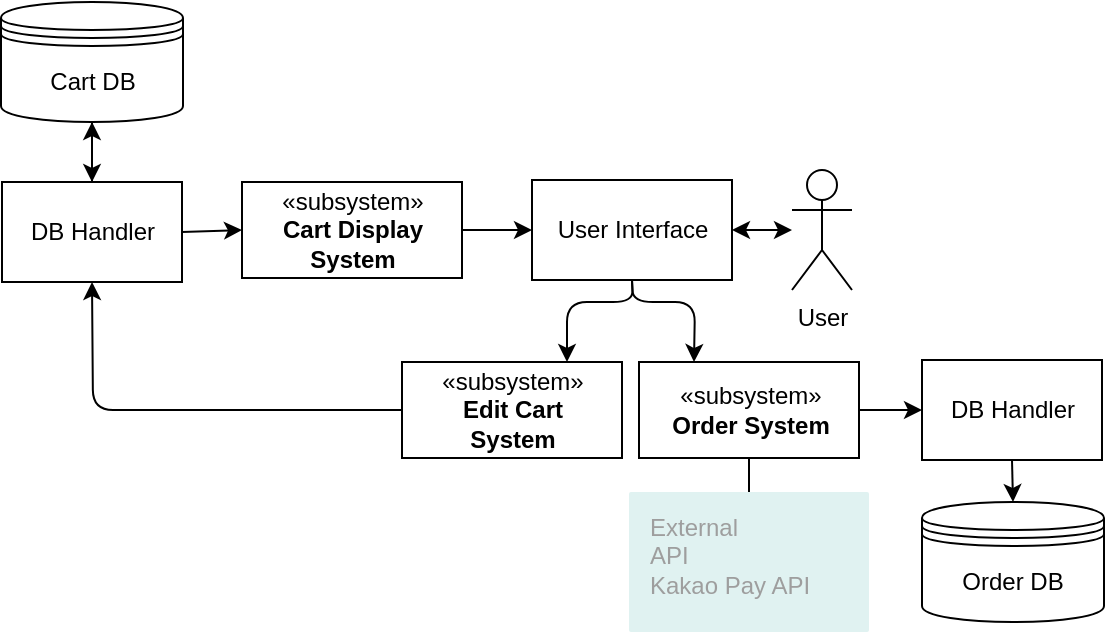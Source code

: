 <mxfile version="10.6.7" type="device"><diagram id="Myz9oXKFXugU9Ggl_K_i" name="Page-1"><mxGraphModel dx="1010" dy="501" grid="1" gridSize="10" guides="1" tooltips="1" connect="1" arrows="1" fold="1" page="1" pageScale="1" pageWidth="827" pageHeight="1169" math="0" shadow="0"><root><mxCell id="0"/><mxCell id="1" parent="0"/><mxCell id="48pc3CK4sbITwCf7wjHa-51" value="«subsystem»&lt;br&gt;&lt;b&gt;Cart Display&lt;br&gt;System&lt;/b&gt;" style="html=1;" vertex="1" parent="1"><mxGeometry x="160" y="130" width="110" height="48" as="geometry"/></mxCell><mxCell id="48pc3CK4sbITwCf7wjHa-70" value="" style="edgeStyle=orthogonalEdgeStyle;rounded=0;orthogonalLoop=1;jettySize=auto;html=1;" edge="1" parent="1" source="48pc3CK4sbITwCf7wjHa-52" target="48pc3CK4sbITwCf7wjHa-53"><mxGeometry relative="1" as="geometry"/></mxCell><mxCell id="48pc3CK4sbITwCf7wjHa-52" value="DB Handler" style="html=1;" vertex="1" parent="1"><mxGeometry x="40" y="130" width="90" height="50" as="geometry"/></mxCell><mxCell id="48pc3CK4sbITwCf7wjHa-53" value="Cart DB" style="shape=datastore;whiteSpace=wrap;html=1;" vertex="1" parent="1"><mxGeometry x="39.5" y="40" width="91" height="60" as="geometry"/></mxCell><mxCell id="48pc3CK4sbITwCf7wjHa-55" value="User Interface" style="html=1;" vertex="1" parent="1"><mxGeometry x="305" y="129" width="100" height="50" as="geometry"/></mxCell><mxCell id="48pc3CK4sbITwCf7wjHa-56" value="User" style="shape=umlActor;verticalLabelPosition=bottom;labelBackgroundColor=#ffffff;verticalAlign=top;html=1;" vertex="1" parent="1"><mxGeometry x="435" y="124" width="30" height="60" as="geometry"/></mxCell><mxCell id="48pc3CK4sbITwCf7wjHa-57" value="" style="endArrow=classic;startArrow=classic;html=1;exitX=1;exitY=0.5;exitDx=0;exitDy=0;" edge="1" parent="1" source="48pc3CK4sbITwCf7wjHa-55"><mxGeometry width="50" height="50" relative="1" as="geometry"><mxPoint x="385" y="260" as="sourcePoint"/><mxPoint x="435" y="154" as="targetPoint"/></mxGeometry></mxCell><mxCell id="48pc3CK4sbITwCf7wjHa-58" value="«subsystem»&lt;br&gt;&lt;b&gt;Edit Cart&lt;br&gt;System&lt;/b&gt;&lt;br&gt;" style="html=1;" vertex="1" parent="1"><mxGeometry x="240" y="220" width="110" height="48" as="geometry"/></mxCell><mxCell id="48pc3CK4sbITwCf7wjHa-59" value="«subsystem»&lt;br&gt;&lt;b&gt;Order System&lt;/b&gt;&lt;br&gt;" style="html=1;" vertex="1" parent="1"><mxGeometry x="358.5" y="220" width="110" height="48" as="geometry"/></mxCell><mxCell id="48pc3CK4sbITwCf7wjHa-60" value="DB Handler" style="html=1;" vertex="1" parent="1"><mxGeometry x="500" y="219" width="90" height="50" as="geometry"/></mxCell><mxCell id="48pc3CK4sbITwCf7wjHa-61" value="Order DB" style="shape=datastore;whiteSpace=wrap;html=1;" vertex="1" parent="1"><mxGeometry x="500" y="290" width="91" height="60" as="geometry"/></mxCell><mxCell id="48pc3CK4sbITwCf7wjHa-62" value="" style="endArrow=classic;html=1;exitX=0.5;exitY=1;exitDx=0;exitDy=0;entryX=0.5;entryY=0;entryDx=0;entryDy=0;" edge="1" parent="1" source="48pc3CK4sbITwCf7wjHa-53" target="48pc3CK4sbITwCf7wjHa-52"><mxGeometry width="50" height="50" relative="1" as="geometry"><mxPoint x="100.5" y="240" as="sourcePoint"/><mxPoint x="150.5" y="190" as="targetPoint"/></mxGeometry></mxCell><mxCell id="48pc3CK4sbITwCf7wjHa-63" value="" style="endArrow=classic;html=1;exitX=1;exitY=0.5;exitDx=0;exitDy=0;entryX=0;entryY=0.5;entryDx=0;entryDy=0;" edge="1" parent="1" source="48pc3CK4sbITwCf7wjHa-52" target="48pc3CK4sbITwCf7wjHa-51"><mxGeometry width="50" height="50" relative="1" as="geometry"><mxPoint x="170.5" y="130" as="sourcePoint"/><mxPoint x="220.5" y="80" as="targetPoint"/></mxGeometry></mxCell><mxCell id="48pc3CK4sbITwCf7wjHa-65" value="" style="endArrow=classic;html=1;exitX=1;exitY=0.5;exitDx=0;exitDy=0;entryX=0;entryY=0.5;entryDx=0;entryDy=0;" edge="1" parent="1" source="48pc3CK4sbITwCf7wjHa-51" target="48pc3CK4sbITwCf7wjHa-55"><mxGeometry width="50" height="50" relative="1" as="geometry"><mxPoint x="290.5" y="150" as="sourcePoint"/><mxPoint x="340.5" y="100" as="targetPoint"/></mxGeometry></mxCell><mxCell id="48pc3CK4sbITwCf7wjHa-67" value="" style="endArrow=classic;html=1;entryX=0.75;entryY=0;entryDx=0;entryDy=0;exitX=0.5;exitY=1;exitDx=0;exitDy=0;" edge="1" parent="1" source="48pc3CK4sbITwCf7wjHa-55" target="48pc3CK4sbITwCf7wjHa-58"><mxGeometry width="50" height="50" relative="1" as="geometry"><mxPoint x="350.5" y="190" as="sourcePoint"/><mxPoint x="380.5" y="150" as="targetPoint"/><Array as="points"><mxPoint x="355.5" y="190"/><mxPoint x="322.5" y="190"/></Array></mxGeometry></mxCell><mxCell id="48pc3CK4sbITwCf7wjHa-68" value="" style="endArrow=classic;html=1;exitX=0.5;exitY=1;exitDx=0;exitDy=0;entryX=0.25;entryY=0;entryDx=0;entryDy=0;" edge="1" parent="1" source="48pc3CK4sbITwCf7wjHa-55" target="48pc3CK4sbITwCf7wjHa-59"><mxGeometry width="50" height="50" relative="1" as="geometry"><mxPoint x="370.5" y="230" as="sourcePoint"/><mxPoint x="420.5" y="180" as="targetPoint"/><Array as="points"><mxPoint x="355.5" y="190"/><mxPoint x="386.5" y="190"/></Array></mxGeometry></mxCell><mxCell id="48pc3CK4sbITwCf7wjHa-69" value="" style="endArrow=classic;html=1;exitX=0;exitY=0.5;exitDx=0;exitDy=0;entryX=0.5;entryY=1;entryDx=0;entryDy=0;" edge="1" parent="1" source="48pc3CK4sbITwCf7wjHa-58" target="48pc3CK4sbITwCf7wjHa-52"><mxGeometry width="50" height="50" relative="1" as="geometry"><mxPoint x="100.5" y="290" as="sourcePoint"/><mxPoint x="150.5" y="240" as="targetPoint"/><Array as="points"><mxPoint x="85.5" y="244"/></Array></mxGeometry></mxCell><mxCell id="48pc3CK4sbITwCf7wjHa-71" value="" style="endArrow=classic;html=1;exitX=1;exitY=0.5;exitDx=0;exitDy=0;entryX=0;entryY=0.5;entryDx=0;entryDy=0;" edge="1" parent="1" source="48pc3CK4sbITwCf7wjHa-59" target="48pc3CK4sbITwCf7wjHa-60"><mxGeometry width="50" height="50" relative="1" as="geometry"><mxPoint x="490.5" y="240" as="sourcePoint"/><mxPoint x="540.5" y="190" as="targetPoint"/></mxGeometry></mxCell><mxCell id="48pc3CK4sbITwCf7wjHa-72" value="" style="endArrow=classic;html=1;exitX=0.5;exitY=1;exitDx=0;exitDy=0;entryX=0.5;entryY=0;entryDx=0;entryDy=0;" edge="1" parent="1" source="48pc3CK4sbITwCf7wjHa-60" target="48pc3CK4sbITwCf7wjHa-61"><mxGeometry width="50" height="50" relative="1" as="geometry"><mxPoint x="600.5" y="290" as="sourcePoint"/><mxPoint x="650.5" y="240" as="targetPoint"/></mxGeometry></mxCell><mxCell id="48pc3CK4sbITwCf7wjHa-74" value="External&lt;br&gt;API&lt;br&gt;Kakao Pay API&lt;br&gt;" style="points=[[0,0,0],[0.25,0,0],[0.5,0,0],[0.75,0,0],[1,0,0],[1,0.25,0],[1,0.5,0],[1,0.75,0],[1,1,0],[0.75,1,0],[0.5,1,0],[0.25,1,0],[0,1,0],[0,0.75,0],[0,0.5,0],[0,0.25,0]];rounded=1;absoluteArcSize=1;arcSize=2;html=1;strokeColor=none;gradientColor=none;shadow=0;dashed=0;fontSize=12;fontColor=#9E9E9E;align=left;verticalAlign=top;spacing=10;spacingTop=-4;fillColor=#E0F2F1;" vertex="1" parent="1"><mxGeometry x="353.5" y="285" width="120" height="70" as="geometry"/></mxCell><mxCell id="48pc3CK4sbITwCf7wjHa-76" value="" style="endArrow=none;html=1;exitX=0.5;exitY=0;exitDx=0;exitDy=0;exitPerimeter=0;entryX=0.5;entryY=1;entryDx=0;entryDy=0;" edge="1" parent="1" source="48pc3CK4sbITwCf7wjHa-74" target="48pc3CK4sbITwCf7wjHa-59"><mxGeometry width="50" height="50" relative="1" as="geometry"><mxPoint x="270.5" y="360" as="sourcePoint"/><mxPoint x="320.5" y="310" as="targetPoint"/></mxGeometry></mxCell></root></mxGraphModel></diagram></mxfile>